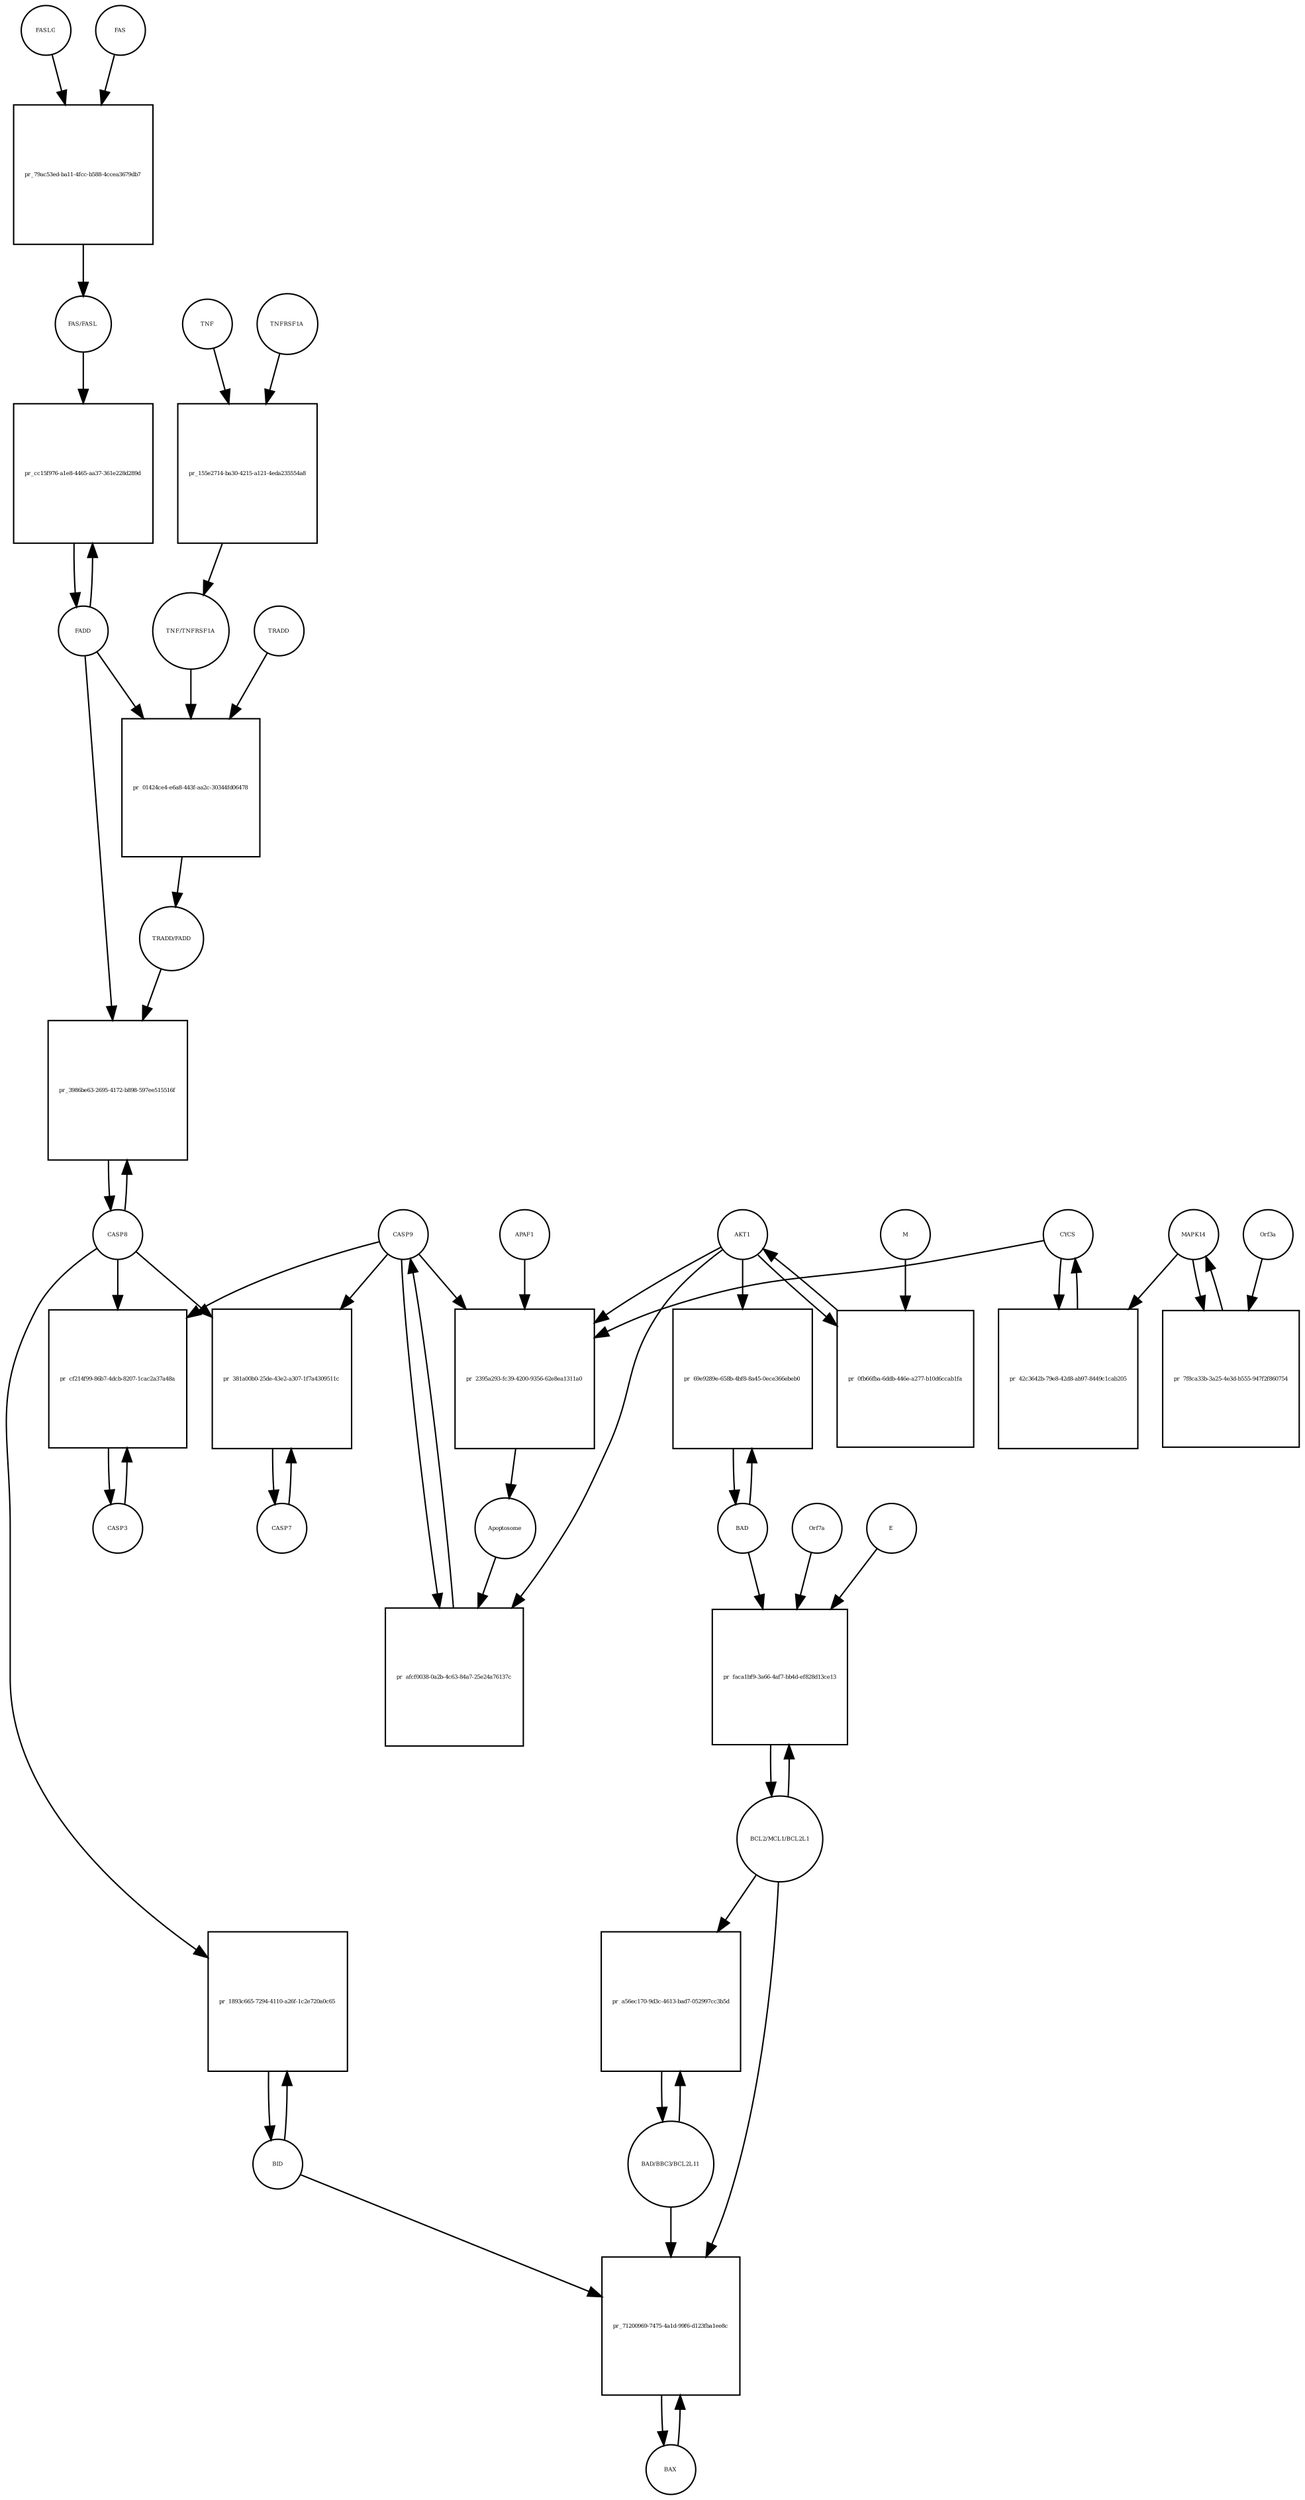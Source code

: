 strict digraph  {
FASLG [annotation="", bipartite=0, cls=macromolecule, fontsize=4, label=FASLG, shape=circle];
"pr_79ac53ed-ba11-4fcc-b588-4ccea3679db7" [annotation="", bipartite=1, cls=process, fontsize=4, label="pr_79ac53ed-ba11-4fcc-b588-4ccea3679db7", shape=square];
FAS [annotation="", bipartite=0, cls=macromolecule, fontsize=4, label=FAS, shape=circle];
"FAS/FASL" [annotation="", bipartite=0, cls=complex, fontsize=4, label="FAS/FASL", shape=circle];
FADD [annotation="", bipartite=0, cls=macromolecule, fontsize=4, label=FADD, shape=circle];
"pr_cc15f976-a1e8-4465-aa37-361e228d289d" [annotation="", bipartite=1, cls=process, fontsize=4, label="pr_cc15f976-a1e8-4465-aa37-361e228d289d", shape=square];
CASP8 [annotation="", bipartite=0, cls=macromolecule, fontsize=4, label=CASP8, shape=circle];
"pr_3986be63-2695-4172-b898-597ee515516f" [annotation="", bipartite=1, cls=process, fontsize=4, label="pr_3986be63-2695-4172-b898-597ee515516f", shape=square];
"TRADD/FADD" [annotation="", bipartite=0, cls=complex, fontsize=4, label="TRADD/FADD", shape=circle];
CASP3 [annotation="", bipartite=0, cls=macromolecule, fontsize=4, label=CASP3, shape=circle];
"pr_cf214f99-86b7-4dcb-8207-1cac2a37a48a" [annotation="", bipartite=1, cls=process, fontsize=4, label="pr_cf214f99-86b7-4dcb-8207-1cac2a37a48a", shape=square];
CASP9 [annotation="", bipartite=0, cls=macromolecule, fontsize=4, label=CASP9, shape=circle];
"pr_afcf0038-0a2b-4c63-84a7-25e24a76137c" [annotation="", bipartite=1, cls=process, fontsize=4, label="pr_afcf0038-0a2b-4c63-84a7-25e24a76137c", shape=square];
Apoptosome [annotation="", bipartite=0, cls=complex, fontsize=4, label=Apoptosome, shape=circle];
AKT1 [annotation="", bipartite=0, cls=macromolecule, fontsize=4, label=AKT1, shape=circle];
BID [annotation="", bipartite=0, cls=macromolecule, fontsize=4, label=BID, shape=circle];
"pr_1893c665-7294-4110-a26f-1c2e720a0c65" [annotation="", bipartite=1, cls=process, fontsize=4, label="pr_1893c665-7294-4110-a26f-1c2e720a0c65", shape=square];
BAX [annotation="", bipartite=0, cls=macromolecule, fontsize=4, label=BAX, shape=circle];
"pr_71200969-7475-4a1d-99f6-d123fba1ee8c" [annotation="", bipartite=1, cls=process, fontsize=4, label="pr_71200969-7475-4a1d-99f6-d123fba1ee8c", shape=square];
"BAD/BBC3/BCL2L11" [annotation="", bipartite=0, cls=complex, fontsize=4, label="BAD/BBC3/BCL2L11", shape=circle];
"BCL2/MCL1/BCL2L1" [annotation="", bipartite=0, cls=complex, fontsize=4, label="BCL2/MCL1/BCL2L1", shape=circle];
CYCS [annotation="", bipartite=0, cls=macromolecule, fontsize=4, label=CYCS, shape=circle];
"pr_42c3642b-79e8-42d8-ab97-8449c1cab205" [annotation="", bipartite=1, cls=process, fontsize=4, label="pr_42c3642b-79e8-42d8-ab97-8449c1cab205", shape=square];
MAPK14 [annotation="", bipartite=0, cls=macromolecule, fontsize=4, label=MAPK14, shape=circle];
CASP7 [annotation="", bipartite=0, cls=macromolecule, fontsize=4, label=CASP7, shape=circle];
"pr_381a00b0-25de-43e2-a307-1f7a4309511c" [annotation="", bipartite=1, cls=process, fontsize=4, label="pr_381a00b0-25de-43e2-a307-1f7a4309511c", shape=square];
"pr_0fb66fba-6ddb-446e-a277-b10d6ccab1fa" [annotation="", bipartite=1, cls=process, fontsize=4, label="pr_0fb66fba-6ddb-446e-a277-b10d6ccab1fa", shape=square];
M [annotation=urn_miriam_ncbiprotein_APO40582, bipartite=0, cls=macromolecule, fontsize=4, label=M, shape=circle];
"pr_01424ce4-e6a8-443f-aa2c-30344fd06478" [annotation="", bipartite=1, cls=process, fontsize=4, label="pr_01424ce4-e6a8-443f-aa2c-30344fd06478", shape=square];
TRADD [annotation="", bipartite=0, cls=macromolecule, fontsize=4, label=TRADD, shape=circle];
"TNF/TNFRSF1A" [annotation="", bipartite=0, cls=complex, fontsize=4, label="TNF/TNFRSF1A", shape=circle];
"pr_7f8ca33b-3a25-4e3d-b555-947f2f860754" [annotation="", bipartite=1, cls=process, fontsize=4, label="pr_7f8ca33b-3a25-4e3d-b555-947f2f860754", shape=square];
Orf3a [annotation="", bipartite=0, cls=macromolecule, fontsize=4, label=Orf3a, shape=circle];
"pr_a56ec170-9d3c-4613-bad7-052997cc3b5d" [annotation="", bipartite=1, cls=process, fontsize=4, label="pr_a56ec170-9d3c-4613-bad7-052997cc3b5d", shape=square];
"pr_faca1bf9-3a66-4af7-bb4d-ef828d13ce13" [annotation="", bipartite=1, cls=process, fontsize=4, label="pr_faca1bf9-3a66-4af7-bb4d-ef828d13ce13", shape=square];
Orf7a [annotation="", bipartite=0, cls=macromolecule, fontsize=4, label=Orf7a, shape=circle];
E [annotation="", bipartite=0, cls=macromolecule, fontsize=4, label=E, shape=circle];
BAD [annotation="", bipartite=0, cls=macromolecule, fontsize=4, label=BAD, shape=circle];
TNFRSF1A [annotation="", bipartite=0, cls=macromolecule, fontsize=4, label=TNFRSF1A, shape=circle];
"pr_155e2714-ba30-4215-a121-4eda235554a8" [annotation="", bipartite=1, cls=process, fontsize=4, label="pr_155e2714-ba30-4215-a121-4eda235554a8", shape=square];
TNF [annotation="", bipartite=0, cls=macromolecule, fontsize=4, label=TNF, shape=circle];
"pr_2395a293-fc39-4200-9356-62e8ea1311a0" [annotation="", bipartite=1, cls=process, fontsize=4, label="pr_2395a293-fc39-4200-9356-62e8ea1311a0", shape=square];
APAF1 [annotation="", bipartite=0, cls=macromolecule, fontsize=4, label=APAF1, shape=circle];
"pr_69e9289e-658b-4bf8-8a45-0ece366ebeb0" [annotation="", bipartite=1, cls=process, fontsize=4, label="pr_69e9289e-658b-4bf8-8a45-0ece366ebeb0", shape=square];
FASLG -> "pr_79ac53ed-ba11-4fcc-b588-4ccea3679db7"  [annotation="", interaction_type=consumption];
"pr_79ac53ed-ba11-4fcc-b588-4ccea3679db7" -> "FAS/FASL"  [annotation="", interaction_type=production];
FAS -> "pr_79ac53ed-ba11-4fcc-b588-4ccea3679db7"  [annotation="", interaction_type=consumption];
"FAS/FASL" -> "pr_cc15f976-a1e8-4465-aa37-361e228d289d"  [annotation="urn_miriam_kegg.pathway_hsa04210|urn_miriam_pubmed_31226023", interaction_type=catalysis];
FADD -> "pr_cc15f976-a1e8-4465-aa37-361e228d289d"  [annotation="", interaction_type=consumption];
FADD -> "pr_3986be63-2695-4172-b898-597ee515516f"  [annotation="urn_miriam_kegg.pathway_hsa04210|urn_miriam_pubmed_31226023", interaction_type=catalysis];
FADD -> "pr_01424ce4-e6a8-443f-aa2c-30344fd06478"  [annotation="", interaction_type=consumption];
"pr_cc15f976-a1e8-4465-aa37-361e228d289d" -> FADD  [annotation="", interaction_type=production];
CASP8 -> "pr_3986be63-2695-4172-b898-597ee515516f"  [annotation="", interaction_type=consumption];
CASP8 -> "pr_cf214f99-86b7-4dcb-8207-1cac2a37a48a"  [annotation="urn_miriam_kegg.pathway_hsa04210|urn_miriam_pubmed_31226023", interaction_type=catalysis];
CASP8 -> "pr_1893c665-7294-4110-a26f-1c2e720a0c65"  [annotation="urn_miriam_kegg.pathway_hsa04210|urn_miriam_pubmed_31226023", interaction_type=catalysis];
CASP8 -> "pr_381a00b0-25de-43e2-a307-1f7a4309511c"  [annotation="urn_miriam_kegg.pathway_hsa04210|urn_miriam_pubmed_31226023", interaction_type=catalysis];
"pr_3986be63-2695-4172-b898-597ee515516f" -> CASP8  [annotation="", interaction_type=production];
"TRADD/FADD" -> "pr_3986be63-2695-4172-b898-597ee515516f"  [annotation="urn_miriam_kegg.pathway_hsa04210|urn_miriam_pubmed_31226023", interaction_type=catalysis];
CASP3 -> "pr_cf214f99-86b7-4dcb-8207-1cac2a37a48a"  [annotation="", interaction_type=consumption];
"pr_cf214f99-86b7-4dcb-8207-1cac2a37a48a" -> CASP3  [annotation="", interaction_type=production];
CASP9 -> "pr_cf214f99-86b7-4dcb-8207-1cac2a37a48a"  [annotation="urn_miriam_kegg.pathway_hsa04210|urn_miriam_pubmed_31226023", interaction_type=catalysis];
CASP9 -> "pr_afcf0038-0a2b-4c63-84a7-25e24a76137c"  [annotation="", interaction_type=consumption];
CASP9 -> "pr_381a00b0-25de-43e2-a307-1f7a4309511c"  [annotation="urn_miriam_kegg.pathway_hsa04210|urn_miriam_pubmed_31226023", interaction_type=catalysis];
CASP9 -> "pr_2395a293-fc39-4200-9356-62e8ea1311a0"  [annotation="", interaction_type=consumption];
"pr_afcf0038-0a2b-4c63-84a7-25e24a76137c" -> CASP9  [annotation="", interaction_type=production];
Apoptosome -> "pr_afcf0038-0a2b-4c63-84a7-25e24a76137c"  [annotation="urn_miriam_kegg.pathway_hsa04210|urn_miriam_pubmed_31226023", interaction_type=catalysis];
AKT1 -> "pr_afcf0038-0a2b-4c63-84a7-25e24a76137c"  [annotation="urn_miriam_kegg.pathway_hsa04210|urn_miriam_pubmed_31226023", interaction_type=inhibition];
AKT1 -> "pr_0fb66fba-6ddb-446e-a277-b10d6ccab1fa"  [annotation="", interaction_type=consumption];
AKT1 -> "pr_2395a293-fc39-4200-9356-62e8ea1311a0"  [annotation="urn_miriam_pubmed_31226023|urn_miriam_kegg.pathway_hsa04210", interaction_type=inhibition];
AKT1 -> "pr_69e9289e-658b-4bf8-8a45-0ece366ebeb0"  [annotation="urn_miriam_pubmed_15694340|urn_miriam_kegg.pathway_hsa04210", interaction_type=inhibition];
BID -> "pr_1893c665-7294-4110-a26f-1c2e720a0c65"  [annotation="", interaction_type=consumption];
BID -> "pr_71200969-7475-4a1d-99f6-d123fba1ee8c"  [annotation="urn_miriam_pubmed_31226023|urn_miriam_kegg.pathway_hsa04210", interaction_type=catalysis];
"pr_1893c665-7294-4110-a26f-1c2e720a0c65" -> BID  [annotation="", interaction_type=production];
BAX -> "pr_71200969-7475-4a1d-99f6-d123fba1ee8c"  [annotation="", interaction_type=consumption];
"pr_71200969-7475-4a1d-99f6-d123fba1ee8c" -> BAX  [annotation="", interaction_type=production];
"BAD/BBC3/BCL2L11" -> "pr_71200969-7475-4a1d-99f6-d123fba1ee8c"  [annotation="urn_miriam_pubmed_31226023|urn_miriam_kegg.pathway_hsa04210", interaction_type=catalysis];
"BAD/BBC3/BCL2L11" -> "pr_a56ec170-9d3c-4613-bad7-052997cc3b5d"  [annotation="", interaction_type=consumption];
"BCL2/MCL1/BCL2L1" -> "pr_71200969-7475-4a1d-99f6-d123fba1ee8c"  [annotation="urn_miriam_pubmed_31226023|urn_miriam_kegg.pathway_hsa04210", interaction_type=inhibition];
"BCL2/MCL1/BCL2L1" -> "pr_a56ec170-9d3c-4613-bad7-052997cc3b5d"  [annotation=urn_miriam_pubmed_31226023, interaction_type=inhibition];
"BCL2/MCL1/BCL2L1" -> "pr_faca1bf9-3a66-4af7-bb4d-ef828d13ce13"  [annotation="", interaction_type=consumption];
CYCS -> "pr_42c3642b-79e8-42d8-ab97-8449c1cab205"  [annotation="", interaction_type=consumption];
CYCS -> "pr_2395a293-fc39-4200-9356-62e8ea1311a0"  [annotation="", interaction_type=consumption];
"pr_42c3642b-79e8-42d8-ab97-8449c1cab205" -> CYCS  [annotation="", interaction_type=production];
MAPK14 -> "pr_42c3642b-79e8-42d8-ab97-8449c1cab205"  [annotation="urn_miriam_kegg.pathway_hsa04210|urn_miriam_pubmed_31226023", interaction_type=catalysis];
MAPK14 -> "pr_7f8ca33b-3a25-4e3d-b555-947f2f860754"  [annotation="", interaction_type=consumption];
CASP7 -> "pr_381a00b0-25de-43e2-a307-1f7a4309511c"  [annotation="", interaction_type=consumption];
"pr_381a00b0-25de-43e2-a307-1f7a4309511c" -> CASP7  [annotation="", interaction_type=production];
"pr_0fb66fba-6ddb-446e-a277-b10d6ccab1fa" -> AKT1  [annotation="", interaction_type=production];
M -> "pr_0fb66fba-6ddb-446e-a277-b10d6ccab1fa"  [annotation="urn_miriam_pubmed_31226023|urn_miriam_taxonomy_227984", interaction_type=inhibition];
"pr_01424ce4-e6a8-443f-aa2c-30344fd06478" -> "TRADD/FADD"  [annotation="", interaction_type=production];
TRADD -> "pr_01424ce4-e6a8-443f-aa2c-30344fd06478"  [annotation="", interaction_type=consumption];
"TNF/TNFRSF1A" -> "pr_01424ce4-e6a8-443f-aa2c-30344fd06478"  [annotation="urn_miriam_kegg.pathway_hsa04210", interaction_type=catalysis];
"pr_7f8ca33b-3a25-4e3d-b555-947f2f860754" -> MAPK14  [annotation="", interaction_type=production];
Orf3a -> "pr_7f8ca33b-3a25-4e3d-b555-947f2f860754"  [annotation="urn_miriam_pubmed_31226023|urn_miriam_taxonomy_227984", interaction_type=catalysis];
"pr_a56ec170-9d3c-4613-bad7-052997cc3b5d" -> "BAD/BBC3/BCL2L11"  [annotation="", interaction_type=production];
"pr_faca1bf9-3a66-4af7-bb4d-ef828d13ce13" -> "BCL2/MCL1/BCL2L1"  [annotation="", interaction_type=production];
Orf7a -> "pr_faca1bf9-3a66-4af7-bb4d-ef828d13ce13"  [annotation="urn_miriam_pubmed_15694340|urn_miriam_kegg.pathway_hsa04210|urn_miriam_taxonomy_227984", interaction_type=inhibition];
E -> "pr_faca1bf9-3a66-4af7-bb4d-ef828d13ce13"  [annotation="urn_miriam_pubmed_15694340|urn_miriam_kegg.pathway_hsa04210|urn_miriam_taxonomy_227984", interaction_type=inhibition];
BAD -> "pr_faca1bf9-3a66-4af7-bb4d-ef828d13ce13"  [annotation="urn_miriam_pubmed_15694340|urn_miriam_kegg.pathway_hsa04210|urn_miriam_taxonomy_227984", interaction_type=inhibition];
BAD -> "pr_69e9289e-658b-4bf8-8a45-0ece366ebeb0"  [annotation="", interaction_type=consumption];
TNFRSF1A -> "pr_155e2714-ba30-4215-a121-4eda235554a8"  [annotation="", interaction_type=consumption];
"pr_155e2714-ba30-4215-a121-4eda235554a8" -> "TNF/TNFRSF1A"  [annotation="", interaction_type=production];
TNF -> "pr_155e2714-ba30-4215-a121-4eda235554a8"  [annotation="", interaction_type=consumption];
"pr_2395a293-fc39-4200-9356-62e8ea1311a0" -> Apoptosome  [annotation="", interaction_type=production];
APAF1 -> "pr_2395a293-fc39-4200-9356-62e8ea1311a0"  [annotation="", interaction_type=consumption];
"pr_69e9289e-658b-4bf8-8a45-0ece366ebeb0" -> BAD  [annotation="", interaction_type=production];
}
